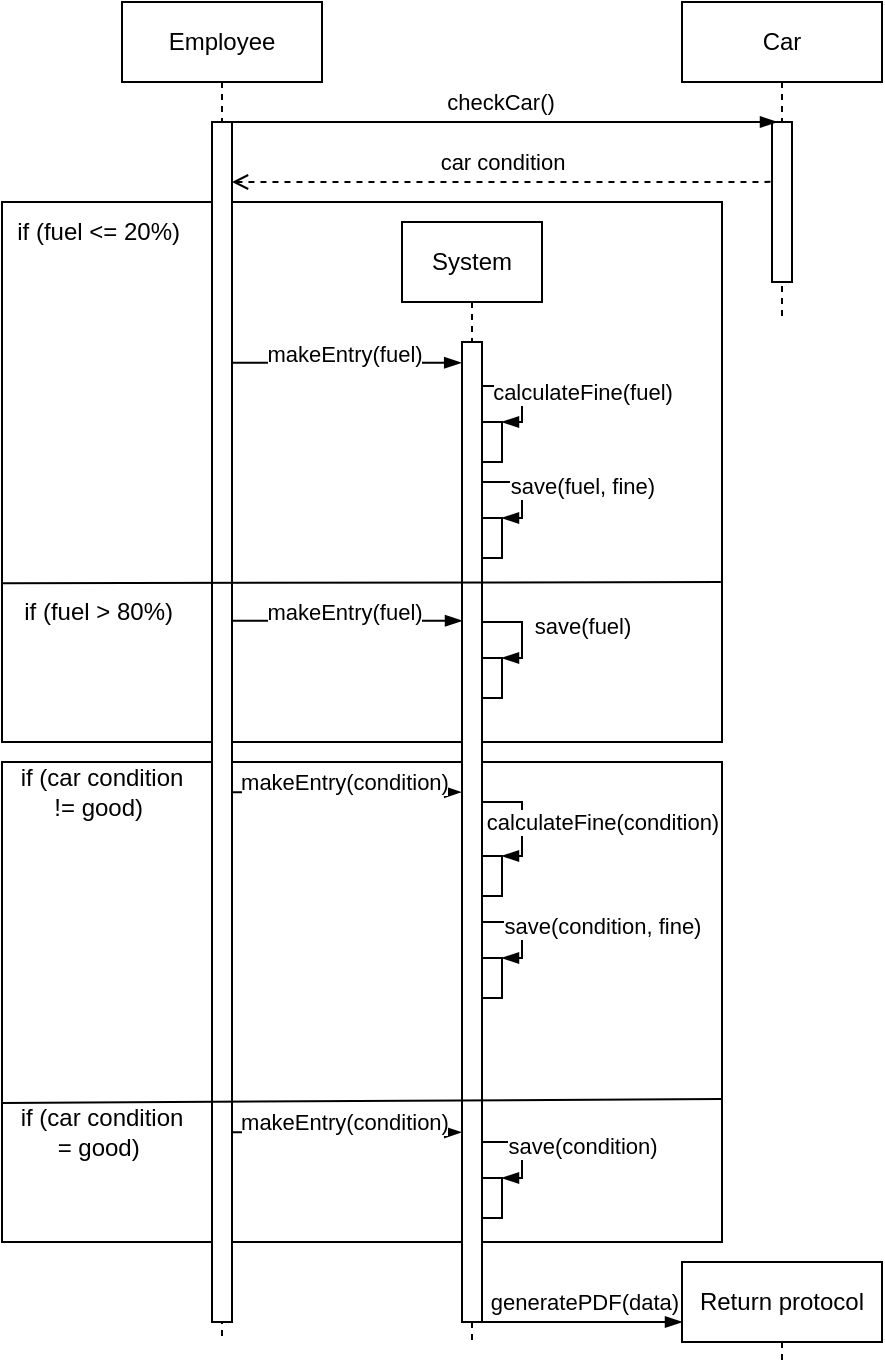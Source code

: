 <mxfile version="26.0.4">
  <diagram name="Seite-1" id="bXjDITTMxru2W0Pr4Kpk">
    <mxGraphModel dx="398" dy="237" grid="1" gridSize="10" guides="1" tooltips="1" connect="1" arrows="1" fold="1" page="1" pageScale="1" pageWidth="827" pageHeight="1169" math="0" shadow="0">
      <root>
        <mxCell id="0" />
        <mxCell id="1" parent="0" />
        <mxCell id="h8um56HeTcSCQODRl9P6-27" value="" style="rounded=0;whiteSpace=wrap;html=1;" vertex="1" parent="1">
          <mxGeometry x="420" y="640" width="360" height="240" as="geometry" />
        </mxCell>
        <mxCell id="h8um56HeTcSCQODRl9P6-1" value="" style="rounded=0;whiteSpace=wrap;html=1;" vertex="1" parent="1">
          <mxGeometry x="420" y="360" width="360" height="270" as="geometry" />
        </mxCell>
        <mxCell id="toPsAk9bRAn8ij5QF8aS-2" value="Employee" style="shape=umlLifeline;perimeter=lifelinePerimeter;whiteSpace=wrap;html=1;container=1;dropTarget=0;collapsible=0;recursiveResize=0;outlineConnect=0;portConstraint=eastwest;newEdgeStyle={&quot;curved&quot;:0,&quot;rounded&quot;:0};" parent="1" vertex="1">
          <mxGeometry x="480" y="260" width="100" height="670" as="geometry" />
        </mxCell>
        <mxCell id="toPsAk9bRAn8ij5QF8aS-3" value="" style="rounded=0;whiteSpace=wrap;html=1;" parent="1" vertex="1">
          <mxGeometry x="525" y="320" width="10" height="600" as="geometry" />
        </mxCell>
        <mxCell id="uQ50tl0aMY-tKoh8gD8h-1" value="Car" style="shape=umlLifeline;perimeter=lifelinePerimeter;whiteSpace=wrap;html=1;container=1;dropTarget=0;collapsible=0;recursiveResize=0;outlineConnect=0;portConstraint=eastwest;newEdgeStyle={&quot;curved&quot;:0,&quot;rounded&quot;:0};" parent="1" vertex="1">
          <mxGeometry x="760" y="260" width="100" height="160" as="geometry" />
        </mxCell>
        <mxCell id="uQ50tl0aMY-tKoh8gD8h-2" value="" style="rounded=0;whiteSpace=wrap;html=1;" parent="1" vertex="1">
          <mxGeometry x="805" y="320" width="10" height="80" as="geometry" />
        </mxCell>
        <mxCell id="uQ50tl0aMY-tKoh8gD8h-3" value="" style="edgeStyle=elbowEdgeStyle;fontSize=12;html=1;endArrow=blockThin;endFill=1;rounded=0;exitX=0.5;exitY=0;exitDx=0;exitDy=0;entryX=0.25;entryY=0;entryDx=0;entryDy=0;" parent="1" source="toPsAk9bRAn8ij5QF8aS-3" target="uQ50tl0aMY-tKoh8gD8h-2" edge="1">
          <mxGeometry width="160" relative="1" as="geometry">
            <mxPoint x="560" y="320" as="sourcePoint" />
            <mxPoint x="720" y="320" as="targetPoint" />
          </mxGeometry>
        </mxCell>
        <mxCell id="uQ50tl0aMY-tKoh8gD8h-4" value="checkCar()" style="edgeLabel;html=1;align=center;verticalAlign=middle;resizable=0;points=[];" parent="uQ50tl0aMY-tKoh8gD8h-3" vertex="1" connectable="0">
          <mxGeometry x="0.137" relative="1" as="geometry">
            <mxPoint x="-19" y="-10" as="offset" />
          </mxGeometry>
        </mxCell>
        <mxCell id="uQ50tl0aMY-tKoh8gD8h-5" value="" style="edgeStyle=elbowEdgeStyle;fontSize=12;html=1;endArrow=none;endFill=0;rounded=0;dashed=1;startArrow=open;startFill=0;entryX=-0.028;entryY=0.374;entryDx=0;entryDy=0;entryPerimeter=0;" parent="1" edge="1" target="uQ50tl0aMY-tKoh8gD8h-2">
          <mxGeometry width="160" relative="1" as="geometry">
            <mxPoint x="535" y="350" as="sourcePoint" />
            <mxPoint x="800" y="350" as="targetPoint" />
            <Array as="points">
              <mxPoint x="800" y="340" />
              <mxPoint x="535.23" y="350.03" />
            </Array>
          </mxGeometry>
        </mxCell>
        <mxCell id="uQ50tl0aMY-tKoh8gD8h-6" value="car condition" style="edgeLabel;html=1;align=center;verticalAlign=middle;resizable=0;points=[];" parent="uQ50tl0aMY-tKoh8gD8h-5" vertex="1" connectable="0">
          <mxGeometry x="0.137" relative="1" as="geometry">
            <mxPoint x="-19" y="-10" as="offset" />
          </mxGeometry>
        </mxCell>
        <mxCell id="h8um56HeTcSCQODRl9P6-2" value="if (fuel &amp;lt;= 20%)&amp;nbsp;" style="text;html=1;align=center;verticalAlign=middle;whiteSpace=wrap;rounded=0;" vertex="1" parent="1">
          <mxGeometry x="420" y="360" width="100" height="30" as="geometry" />
        </mxCell>
        <mxCell id="h8um56HeTcSCQODRl9P6-3" value="System" style="shape=umlLifeline;perimeter=lifelinePerimeter;whiteSpace=wrap;html=1;container=1;dropTarget=0;collapsible=0;recursiveResize=0;outlineConnect=0;portConstraint=eastwest;newEdgeStyle={&quot;curved&quot;:0,&quot;rounded&quot;:0};" vertex="1" parent="1">
          <mxGeometry x="620" y="370" width="70" height="560" as="geometry" />
        </mxCell>
        <mxCell id="h8um56HeTcSCQODRl9P6-4" value="" style="rounded=0;whiteSpace=wrap;html=1;" vertex="1" parent="1">
          <mxGeometry x="650" y="430" width="10" height="490" as="geometry" />
        </mxCell>
        <mxCell id="h8um56HeTcSCQODRl9P6-5" value="" style="edgeStyle=elbowEdgeStyle;fontSize=12;html=1;endArrow=blockThin;endFill=1;rounded=0;exitX=1.025;exitY=0.324;exitDx=0;exitDy=0;exitPerimeter=0;" edge="1" parent="1">
          <mxGeometry width="160" relative="1" as="geometry">
            <mxPoint x="535.25" y="569.4" as="sourcePoint" />
            <mxPoint x="650" y="569.4" as="targetPoint" />
            <Array as="points" />
          </mxGeometry>
        </mxCell>
        <mxCell id="h8um56HeTcSCQODRl9P6-6" value="makeEntry(fuel)" style="edgeLabel;html=1;align=center;verticalAlign=middle;resizable=0;points=[];" vertex="1" connectable="0" parent="h8um56HeTcSCQODRl9P6-5">
          <mxGeometry x="0.127" relative="1" as="geometry">
            <mxPoint x="-9" y="-5" as="offset" />
          </mxGeometry>
        </mxCell>
        <mxCell id="h8um56HeTcSCQODRl9P6-8" value="" style="rounded=0;whiteSpace=wrap;html=1;" vertex="1" parent="1">
          <mxGeometry x="660" y="470" width="10" height="20" as="geometry" />
        </mxCell>
        <mxCell id="h8um56HeTcSCQODRl9P6-9" value="" style="edgeStyle=elbowEdgeStyle;fontSize=12;html=1;endArrow=blockThin;endFill=1;rounded=0;exitX=1.049;exitY=0.045;exitDx=0;exitDy=0;exitPerimeter=0;entryX=1;entryY=0;entryDx=0;entryDy=0;" edge="1" parent="1" source="h8um56HeTcSCQODRl9P6-4" target="h8um56HeTcSCQODRl9P6-8">
          <mxGeometry width="160" relative="1" as="geometry">
            <mxPoint x="622" y="460" as="sourcePoint" />
            <mxPoint x="782" y="460" as="targetPoint" />
            <Array as="points">
              <mxPoint x="680" y="450" />
            </Array>
          </mxGeometry>
        </mxCell>
        <mxCell id="h8um56HeTcSCQODRl9P6-10" value="calculateFine(fuel)" style="edgeLabel;html=1;align=center;verticalAlign=middle;resizable=0;points=[];" vertex="1" connectable="0" parent="h8um56HeTcSCQODRl9P6-9">
          <mxGeometry x="0.256" relative="1" as="geometry">
            <mxPoint x="30" y="-8" as="offset" />
          </mxGeometry>
        </mxCell>
        <mxCell id="h8um56HeTcSCQODRl9P6-17" value="" style="endArrow=none;html=1;rounded=0;exitX=0;exitY=0.486;exitDx=0;exitDy=0;exitPerimeter=0;" edge="1" parent="1">
          <mxGeometry width="50" height="50" relative="1" as="geometry">
            <mxPoint x="420" y="550.66" as="sourcePoint" />
            <mxPoint x="779.43" y="550" as="targetPoint" />
          </mxGeometry>
        </mxCell>
        <mxCell id="h8um56HeTcSCQODRl9P6-18" value="if (fuel &amp;gt; 80%)&amp;nbsp;" style="text;html=1;align=center;verticalAlign=middle;whiteSpace=wrap;rounded=0;" vertex="1" parent="1">
          <mxGeometry x="420" y="550" width="100" height="30" as="geometry" />
        </mxCell>
        <mxCell id="h8um56HeTcSCQODRl9P6-19" value="" style="edgeStyle=elbowEdgeStyle;fontSize=12;html=1;endArrow=blockThin;endFill=1;rounded=0;exitX=1.041;exitY=0.526;exitDx=0;exitDy=0;exitPerimeter=0;entryX=-0.04;entryY=0.733;entryDx=0;entryDy=0;entryPerimeter=0;" edge="1" parent="1">
          <mxGeometry width="160" relative="1" as="geometry">
            <mxPoint x="535.0" y="440.36" as="sourcePoint" />
            <mxPoint x="649.19" y="440.0" as="targetPoint" />
            <Array as="points">
              <mxPoint x="649.59" y="329.72" />
            </Array>
          </mxGeometry>
        </mxCell>
        <mxCell id="h8um56HeTcSCQODRl9P6-20" value="makeEntry(fuel)" style="edgeLabel;html=1;align=center;verticalAlign=middle;resizable=0;points=[];" vertex="1" connectable="0" parent="h8um56HeTcSCQODRl9P6-19">
          <mxGeometry x="0.127" relative="1" as="geometry">
            <mxPoint x="-9" y="-5" as="offset" />
          </mxGeometry>
        </mxCell>
        <mxCell id="h8um56HeTcSCQODRl9P6-28" value="if (car condition&lt;br&gt;!= good)&amp;nbsp;" style="text;html=1;align=center;verticalAlign=middle;whiteSpace=wrap;rounded=0;" vertex="1" parent="1">
          <mxGeometry x="420" y="640" width="100" height="30" as="geometry" />
        </mxCell>
        <mxCell id="h8um56HeTcSCQODRl9P6-29" value="" style="edgeStyle=elbowEdgeStyle;fontSize=12;html=1;endArrow=blockThin;endFill=1;rounded=0;exitX=1.041;exitY=0.526;exitDx=0;exitDy=0;exitPerimeter=0;entryX=-0.04;entryY=0.733;entryDx=0;entryDy=0;entryPerimeter=0;" edge="1" parent="1">
          <mxGeometry width="160" relative="1" as="geometry">
            <mxPoint x="535.0" y="655.07" as="sourcePoint" />
            <mxPoint x="649.19" y="654.71" as="targetPoint" />
            <Array as="points">
              <mxPoint x="649.59" y="544.43" />
            </Array>
          </mxGeometry>
        </mxCell>
        <mxCell id="h8um56HeTcSCQODRl9P6-30" value="makeEntry(condition)" style="edgeLabel;html=1;align=center;verticalAlign=middle;resizable=0;points=[];" vertex="1" connectable="0" parent="h8um56HeTcSCQODRl9P6-29">
          <mxGeometry x="0.127" relative="1" as="geometry">
            <mxPoint x="-9" y="-5" as="offset" />
          </mxGeometry>
        </mxCell>
        <mxCell id="h8um56HeTcSCQODRl9P6-31" value="" style="rounded=0;whiteSpace=wrap;html=1;" vertex="1" parent="1">
          <mxGeometry x="660" y="687" width="10" height="20" as="geometry" />
        </mxCell>
        <mxCell id="h8um56HeTcSCQODRl9P6-32" value="" style="edgeStyle=elbowEdgeStyle;fontSize=12;html=1;endArrow=blockThin;endFill=1;rounded=0;exitX=1.049;exitY=0.045;exitDx=0;exitDy=0;exitPerimeter=0;entryX=1;entryY=0;entryDx=0;entryDy=0;" edge="1" parent="1" target="h8um56HeTcSCQODRl9P6-31">
          <mxGeometry width="160" relative="1" as="geometry">
            <mxPoint x="660" y="660" as="sourcePoint" />
            <mxPoint x="782" y="677" as="targetPoint" />
            <Array as="points">
              <mxPoint x="680" y="667" />
            </Array>
          </mxGeometry>
        </mxCell>
        <mxCell id="h8um56HeTcSCQODRl9P6-33" value="calculateFine(condition)" style="edgeLabel;html=1;align=center;verticalAlign=middle;resizable=0;points=[];" vertex="1" connectable="0" parent="h8um56HeTcSCQODRl9P6-32">
          <mxGeometry x="0.256" relative="1" as="geometry">
            <mxPoint x="40" y="-6" as="offset" />
          </mxGeometry>
        </mxCell>
        <mxCell id="h8um56HeTcSCQODRl9P6-36" value="" style="endArrow=none;html=1;rounded=0;exitX=0.009;exitY=0.64;exitDx=0;exitDy=0;exitPerimeter=0;entryX=0.999;entryY=0.702;entryDx=0;entryDy=0;entryPerimeter=0;" edge="1" parent="1" target="h8um56HeTcSCQODRl9P6-27">
          <mxGeometry width="50" height="50" relative="1" as="geometry">
            <mxPoint x="420.0" y="810.52" as="sourcePoint" />
            <mxPoint x="776.76" y="810.0" as="targetPoint" />
          </mxGeometry>
        </mxCell>
        <mxCell id="h8um56HeTcSCQODRl9P6-37" value="" style="edgeStyle=elbowEdgeStyle;fontSize=12;html=1;endArrow=blockThin;endFill=1;rounded=0;exitX=1.041;exitY=0.526;exitDx=0;exitDy=0;exitPerimeter=0;entryX=-0.04;entryY=0.733;entryDx=0;entryDy=0;entryPerimeter=0;" edge="1" parent="1">
          <mxGeometry width="160" relative="1" as="geometry">
            <mxPoint x="535.0" y="825.16" as="sourcePoint" />
            <mxPoint x="649.19" y="824.8" as="targetPoint" />
            <Array as="points">
              <mxPoint x="649.59" y="714.52" />
            </Array>
          </mxGeometry>
        </mxCell>
        <mxCell id="h8um56HeTcSCQODRl9P6-38" value="makeEntry(condition)" style="edgeLabel;html=1;align=center;verticalAlign=middle;resizable=0;points=[];" vertex="1" connectable="0" parent="h8um56HeTcSCQODRl9P6-37">
          <mxGeometry x="0.127" relative="1" as="geometry">
            <mxPoint x="-9" y="-5" as="offset" />
          </mxGeometry>
        </mxCell>
        <mxCell id="h8um56HeTcSCQODRl9P6-39" value="if (car condition&lt;br&gt;= good)&amp;nbsp;" style="text;html=1;align=center;verticalAlign=middle;whiteSpace=wrap;rounded=0;" vertex="1" parent="1">
          <mxGeometry x="420" y="810" width="100" height="30" as="geometry" />
        </mxCell>
        <mxCell id="h8um56HeTcSCQODRl9P6-42" value="" style="rounded=0;whiteSpace=wrap;html=1;" vertex="1" parent="1">
          <mxGeometry x="660" y="518" width="10" height="20" as="geometry" />
        </mxCell>
        <mxCell id="h8um56HeTcSCQODRl9P6-43" value="" style="edgeStyle=elbowEdgeStyle;fontSize=12;html=1;endArrow=blockThin;endFill=1;rounded=0;exitX=1.049;exitY=0.045;exitDx=0;exitDy=0;exitPerimeter=0;entryX=1;entryY=0;entryDx=0;entryDy=0;" edge="1" parent="1" target="h8um56HeTcSCQODRl9P6-42">
          <mxGeometry width="160" relative="1" as="geometry">
            <mxPoint x="660" y="500" as="sourcePoint" />
            <mxPoint x="782" y="508" as="targetPoint" />
            <Array as="points">
              <mxPoint x="680" y="498" />
            </Array>
          </mxGeometry>
        </mxCell>
        <mxCell id="h8um56HeTcSCQODRl9P6-44" value="save(fuel, fine)" style="edgeLabel;html=1;align=center;verticalAlign=middle;resizable=0;points=[];" vertex="1" connectable="0" parent="h8um56HeTcSCQODRl9P6-43">
          <mxGeometry x="0.256" relative="1" as="geometry">
            <mxPoint x="30" y="-8" as="offset" />
          </mxGeometry>
        </mxCell>
        <mxCell id="h8um56HeTcSCQODRl9P6-45" value="" style="rounded=0;whiteSpace=wrap;html=1;" vertex="1" parent="1">
          <mxGeometry x="660" y="588" width="10" height="20" as="geometry" />
        </mxCell>
        <mxCell id="h8um56HeTcSCQODRl9P6-46" value="" style="edgeStyle=elbowEdgeStyle;fontSize=12;html=1;endArrow=blockThin;endFill=1;rounded=0;exitX=1.049;exitY=0.045;exitDx=0;exitDy=0;exitPerimeter=0;entryX=1;entryY=0;entryDx=0;entryDy=0;" edge="1" parent="1" target="h8um56HeTcSCQODRl9P6-45">
          <mxGeometry width="160" relative="1" as="geometry">
            <mxPoint x="660" y="570" as="sourcePoint" />
            <mxPoint x="782" y="578" as="targetPoint" />
            <Array as="points">
              <mxPoint x="680" y="568" />
            </Array>
          </mxGeometry>
        </mxCell>
        <mxCell id="h8um56HeTcSCQODRl9P6-47" value="save(fuel)" style="edgeLabel;html=1;align=center;verticalAlign=middle;resizable=0;points=[];" vertex="1" connectable="0" parent="h8um56HeTcSCQODRl9P6-46">
          <mxGeometry x="0.256" relative="1" as="geometry">
            <mxPoint x="30" y="-8" as="offset" />
          </mxGeometry>
        </mxCell>
        <mxCell id="h8um56HeTcSCQODRl9P6-48" value="" style="rounded=0;whiteSpace=wrap;html=1;" vertex="1" parent="1">
          <mxGeometry x="660" y="738" width="10" height="20" as="geometry" />
        </mxCell>
        <mxCell id="h8um56HeTcSCQODRl9P6-49" value="" style="edgeStyle=elbowEdgeStyle;fontSize=12;html=1;endArrow=blockThin;endFill=1;rounded=0;exitX=1.049;exitY=0.045;exitDx=0;exitDy=0;exitPerimeter=0;entryX=1;entryY=0;entryDx=0;entryDy=0;" edge="1" parent="1" target="h8um56HeTcSCQODRl9P6-48">
          <mxGeometry width="160" relative="1" as="geometry">
            <mxPoint x="660" y="720" as="sourcePoint" />
            <mxPoint x="782" y="728" as="targetPoint" />
            <Array as="points">
              <mxPoint x="680" y="718" />
            </Array>
          </mxGeometry>
        </mxCell>
        <mxCell id="h8um56HeTcSCQODRl9P6-50" value="save(condition, fine)" style="edgeLabel;html=1;align=center;verticalAlign=middle;resizable=0;points=[];" vertex="1" connectable="0" parent="h8um56HeTcSCQODRl9P6-49">
          <mxGeometry x="0.256" relative="1" as="geometry">
            <mxPoint x="40" y="-8" as="offset" />
          </mxGeometry>
        </mxCell>
        <mxCell id="h8um56HeTcSCQODRl9P6-51" value="" style="rounded=0;whiteSpace=wrap;html=1;" vertex="1" parent="1">
          <mxGeometry x="660" y="848" width="10" height="20" as="geometry" />
        </mxCell>
        <mxCell id="h8um56HeTcSCQODRl9P6-52" value="" style="edgeStyle=elbowEdgeStyle;fontSize=12;html=1;endArrow=blockThin;endFill=1;rounded=0;exitX=1.049;exitY=0.045;exitDx=0;exitDy=0;exitPerimeter=0;entryX=1;entryY=0;entryDx=0;entryDy=0;" edge="1" parent="1" target="h8um56HeTcSCQODRl9P6-51">
          <mxGeometry width="160" relative="1" as="geometry">
            <mxPoint x="660" y="830" as="sourcePoint" />
            <mxPoint x="782" y="838" as="targetPoint" />
            <Array as="points">
              <mxPoint x="680" y="828" />
            </Array>
          </mxGeometry>
        </mxCell>
        <mxCell id="h8um56HeTcSCQODRl9P6-53" value="save(condition)" style="edgeLabel;html=1;align=center;verticalAlign=middle;resizable=0;points=[];" vertex="1" connectable="0" parent="h8um56HeTcSCQODRl9P6-52">
          <mxGeometry x="0.256" relative="1" as="geometry">
            <mxPoint x="30" y="-8" as="offset" />
          </mxGeometry>
        </mxCell>
        <mxCell id="h8um56HeTcSCQODRl9P6-54" value="Return protocol" style="shape=umlLifeline;perimeter=lifelinePerimeter;whiteSpace=wrap;html=1;container=1;dropTarget=0;collapsible=0;recursiveResize=0;outlineConnect=0;portConstraint=eastwest;newEdgeStyle={&quot;curved&quot;:0,&quot;rounded&quot;:0};" vertex="1" parent="1">
          <mxGeometry x="760" y="890" width="100" height="50" as="geometry" />
        </mxCell>
        <mxCell id="h8um56HeTcSCQODRl9P6-55" value="" style="edgeStyle=elbowEdgeStyle;fontSize=12;html=1;endArrow=blockThin;endFill=1;rounded=0;elbow=horizontal;" edge="1" parent="1">
          <mxGeometry width="160" relative="1" as="geometry">
            <mxPoint x="660" y="920" as="sourcePoint" />
            <mxPoint x="760" y="920" as="targetPoint" />
          </mxGeometry>
        </mxCell>
        <mxCell id="h8um56HeTcSCQODRl9P6-56" value="generatePDF(data)" style="edgeLabel;html=1;align=center;verticalAlign=middle;resizable=0;points=[];" vertex="1" connectable="0" parent="h8um56HeTcSCQODRl9P6-55">
          <mxGeometry x="-0.193" relative="1" as="geometry">
            <mxPoint x="10" y="-10" as="offset" />
          </mxGeometry>
        </mxCell>
      </root>
    </mxGraphModel>
  </diagram>
</mxfile>
